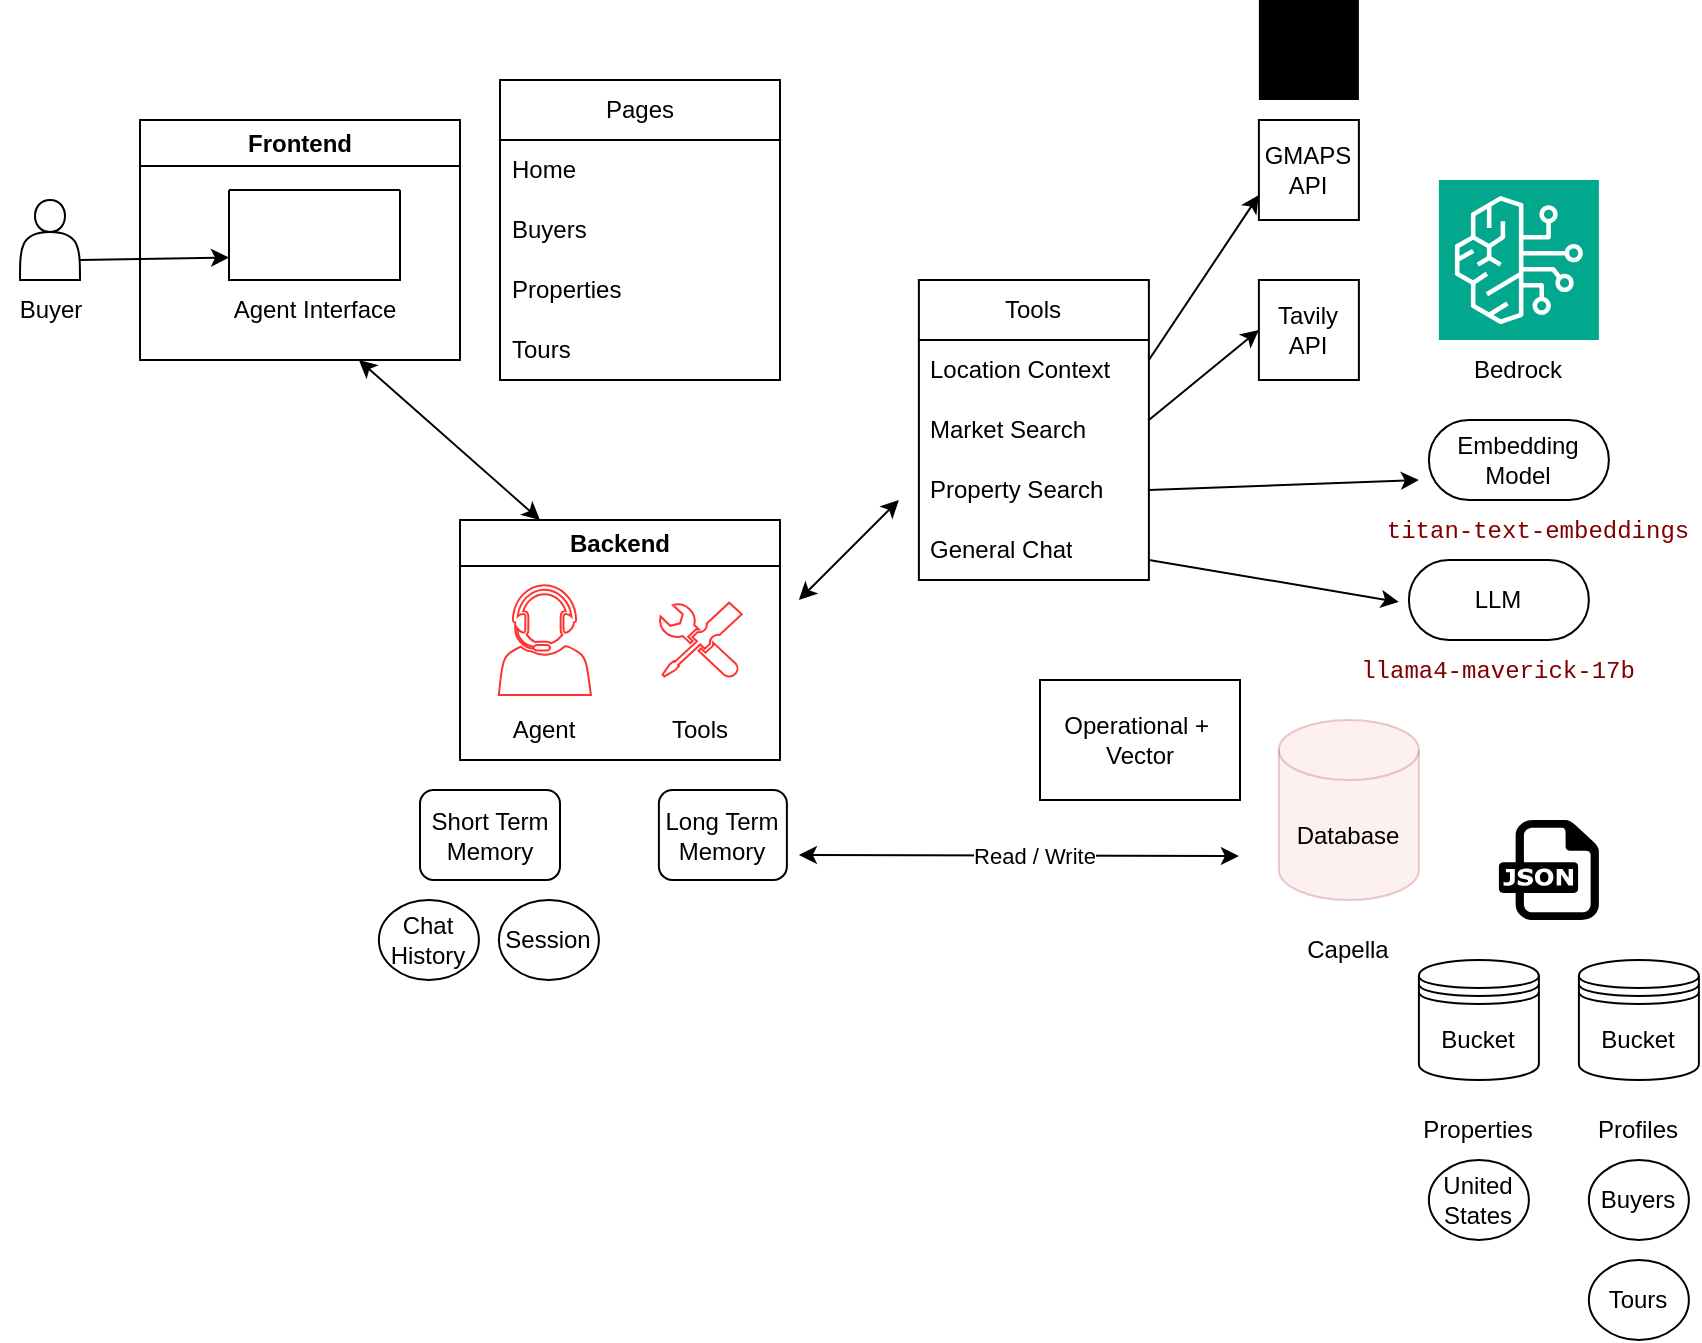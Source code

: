 <mxfile>
    <diagram id="SGWlfGVSpY8E2Pvs61lQ" name="Page-1">
        <mxGraphModel dx="1907" dy="1007" grid="1" gridSize="10" guides="1" tooltips="1" connect="1" arrows="1" fold="1" page="1" pageScale="1" pageWidth="850" pageHeight="1100" math="0" shadow="0">
            <root>
                <mxCell id="0"/>
                <mxCell id="1" parent="0"/>
                <mxCell id="4" value="Capella" style="text;strokeColor=none;align=center;fillColor=none;html=1;verticalAlign=middle;whiteSpace=wrap;rounded=0;" parent="1" vertex="1">
                    <mxGeometry x="684.44" y="500" width="60" height="30" as="geometry"/>
                </mxCell>
                <mxCell id="2" value="Database" style="shape=cylinder3;whiteSpace=wrap;html=1;boundedLbl=1;backgroundOutline=1;size=15;fillColor=#f8cecc;strokeColor=#b85450;opacity=30;" parent="1" vertex="1">
                    <mxGeometry x="679.44" y="400" width="70" height="90" as="geometry"/>
                </mxCell>
                <mxCell id="33" value="Bedrock" style="text;strokeColor=none;align=center;fillColor=none;html=1;verticalAlign=middle;whiteSpace=wrap;rounded=0;" parent="1" vertex="1">
                    <mxGeometry x="769.44" y="210" width="60" height="30" as="geometry"/>
                </mxCell>
                <mxCell id="34" value="" style="sketch=0;points=[[0,0,0],[0.25,0,0],[0.5,0,0],[0.75,0,0],[1,0,0],[0,1,0],[0.25,1,0],[0.5,1,0],[0.75,1,0],[1,1,0],[0,0.25,0],[0,0.5,0],[0,0.75,0],[1,0.25,0],[1,0.5,0],[1,0.75,0]];outlineConnect=0;fontColor=#232F3E;fillColor=#01A88D;strokeColor=#ffffff;dashed=0;verticalLabelPosition=bottom;verticalAlign=top;align=center;html=1;fontSize=12;fontStyle=0;aspect=fixed;shape=mxgraph.aws4.resourceIcon;resIcon=mxgraph.aws4.bedrock;" parent="1" vertex="1">
                    <mxGeometry x="759.44" y="130" width="80" height="80" as="geometry"/>
                </mxCell>
                <mxCell id="40" value="" style="dashed=0;outlineConnect=0;html=1;align=center;labelPosition=center;verticalLabelPosition=bottom;verticalAlign=top;shape=mxgraph.weblogos.json" parent="1" vertex="1">
                    <mxGeometry x="789.44" y="450" width="50" height="50" as="geometry"/>
                </mxCell>
                <mxCell id="43" value="" style="shape=actor;whiteSpace=wrap;html=1;" parent="1" vertex="1">
                    <mxGeometry x="50" y="140" width="30" height="40" as="geometry"/>
                </mxCell>
                <mxCell id="46" value="LLM" style="rounded=1;whiteSpace=wrap;html=1;arcSize=50;" parent="1" vertex="1">
                    <mxGeometry x="744.44" y="320" width="90" height="40" as="geometry"/>
                </mxCell>
                <mxCell id="47" value="&lt;div style=&quot;color: rgb(59, 59, 59); background-color: rgb(255, 255, 255); font-family: Menlo, Monaco, &amp;quot;Courier New&amp;quot;, monospace; line-height: 18px; white-space: pre;&quot;&gt;&lt;span style=&quot;color: rgb(128, 0, 0);&quot;&gt;llama4-maverick-17b&lt;/span&gt;&lt;/div&gt;" style="text;html=1;align=center;verticalAlign=middle;whiteSpace=wrap;rounded=0;" parent="1" vertex="1">
                    <mxGeometry x="759.44" y="360" width="60" height="30" as="geometry"/>
                </mxCell>
                <mxCell id="50" value="Frontend" style="swimlane;whiteSpace=wrap;html=1;" parent="1" vertex="1">
                    <mxGeometry x="110" y="100" width="160" height="120" as="geometry"/>
                </mxCell>
                <mxCell id="51" value="" style="swimlane;startSize=0;" parent="50" vertex="1">
                    <mxGeometry x="44.5" y="35" width="85.5" height="45" as="geometry"/>
                </mxCell>
                <mxCell id="52" value="Agent Interface" style="text;html=1;align=center;verticalAlign=middle;resizable=0;points=[];autosize=1;strokeColor=none;fillColor=none;" parent="50" vertex="1">
                    <mxGeometry x="37.25" y="80" width="100" height="30" as="geometry"/>
                </mxCell>
                <mxCell id="53" value="Buyer" style="text;html=1;align=center;verticalAlign=middle;resizable=0;points=[];autosize=1;strokeColor=none;fillColor=none;" parent="1" vertex="1">
                    <mxGeometry x="40" y="180" width="50" height="30" as="geometry"/>
                </mxCell>
                <mxCell id="55" value="Backend" style="swimlane;whiteSpace=wrap;html=1;" parent="1" vertex="1">
                    <mxGeometry x="270" y="300" width="160" height="120" as="geometry"/>
                </mxCell>
                <mxCell id="77" value="" style="sketch=0;pointerEvents=1;shadow=0;dashed=0;html=1;strokeColor=#FF3333;fillColor=#FFFFFF;labelPosition=center;verticalLabelPosition=bottom;verticalAlign=top;outlineConnect=0;align=center;shape=mxgraph.office.users.call_center_agent;" parent="55" vertex="1">
                    <mxGeometry x="19.44" y="32.5" width="46" height="55" as="geometry"/>
                </mxCell>
                <mxCell id="78" value="Agent" style="text;strokeColor=none;align=center;fillColor=none;html=1;verticalAlign=middle;whiteSpace=wrap;rounded=0;" parent="55" vertex="1">
                    <mxGeometry x="12.44" y="90" width="60" height="30" as="geometry"/>
                </mxCell>
                <mxCell id="82" value="" style="sketch=0;aspect=fixed;pointerEvents=1;shadow=0;dashed=0;html=1;strokeColor=#FF3333;labelPosition=center;verticalLabelPosition=bottom;verticalAlign=top;align=center;fillColor=#FFFFFF;shape=mxgraph.mscae.enterprise.tool;" parent="55" vertex="1">
                    <mxGeometry x="99.44" y="41.36" width="41.44" height="37.29" as="geometry"/>
                </mxCell>
                <mxCell id="139" value="Tools" style="text;strokeColor=none;align=center;fillColor=none;html=1;verticalAlign=middle;whiteSpace=wrap;rounded=0;" vertex="1" parent="55">
                    <mxGeometry x="90.16" y="90" width="60" height="30" as="geometry"/>
                </mxCell>
                <mxCell id="56" value="Embedding Model" style="rounded=1;whiteSpace=wrap;html=1;arcSize=50;" parent="1" vertex="1">
                    <mxGeometry x="754.44" y="250" width="90" height="40" as="geometry"/>
                </mxCell>
                <mxCell id="57" value="&lt;div style=&quot;color: rgb(59, 59, 59); background-color: rgb(255, 255, 255); font-family: Menlo, Monaco, &amp;quot;Courier New&amp;quot;, monospace; line-height: 18px; white-space: pre;&quot;&gt;&lt;span style=&quot;color: rgb(128, 0, 0);&quot;&gt;titan-text-embeddings&lt;/span&gt;&lt;/div&gt;" style="text;html=1;align=center;verticalAlign=middle;whiteSpace=wrap;rounded=0;" parent="1" vertex="1">
                    <mxGeometry x="779.44" y="290" width="60" height="30" as="geometry"/>
                </mxCell>
                <mxCell id="72" value="Bucket" style="shape=datastore;whiteSpace=wrap;html=1;" parent="1" vertex="1">
                    <mxGeometry x="749.44" y="520" width="60" height="60" as="geometry"/>
                </mxCell>
                <mxCell id="73" value="Bucket" style="shape=datastore;whiteSpace=wrap;html=1;" parent="1" vertex="1">
                    <mxGeometry x="829.44" y="520" width="60" height="60" as="geometry"/>
                </mxCell>
                <mxCell id="74" value="Properties" style="text;strokeColor=none;align=center;fillColor=none;html=1;verticalAlign=middle;whiteSpace=wrap;rounded=0;" parent="1" vertex="1">
                    <mxGeometry x="749.44" y="590" width="60" height="30" as="geometry"/>
                </mxCell>
                <mxCell id="75" value="Profiles" style="text;strokeColor=none;align=center;fillColor=none;html=1;verticalAlign=middle;whiteSpace=wrap;rounded=0;" parent="1" vertex="1">
                    <mxGeometry x="829.44" y="590" width="60" height="30" as="geometry"/>
                </mxCell>
                <mxCell id="79" value="" style="endArrow=classic;html=1;entryX=0;entryY=0.75;entryDx=0;entryDy=0;" parent="1" target="51" edge="1">
                    <mxGeometry width="50" height="50" relative="1" as="geometry">
                        <mxPoint x="80" y="170" as="sourcePoint"/>
                        <mxPoint x="194.5" y="170" as="targetPoint"/>
                    </mxGeometry>
                </mxCell>
                <mxCell id="86" value="Tools" style="swimlane;fontStyle=0;childLayout=stackLayout;horizontal=1;startSize=30;horizontalStack=0;resizeParent=1;resizeParentMax=0;resizeLast=0;collapsible=1;marginBottom=0;whiteSpace=wrap;html=1;" parent="1" vertex="1">
                    <mxGeometry x="499.44" y="180" width="115" height="150" as="geometry"/>
                </mxCell>
                <mxCell id="87" value="Location Context" style="text;strokeColor=none;fillColor=none;align=left;verticalAlign=middle;spacingLeft=4;spacingRight=4;overflow=hidden;points=[[0,0.5],[1,0.5]];portConstraint=eastwest;rotatable=0;whiteSpace=wrap;html=1;" parent="86" vertex="1">
                    <mxGeometry y="30" width="115" height="30" as="geometry"/>
                </mxCell>
                <mxCell id="88" value="Market Search" style="text;strokeColor=none;fillColor=none;align=left;verticalAlign=middle;spacingLeft=4;spacingRight=4;overflow=hidden;points=[[0,0.5],[1,0.5]];portConstraint=eastwest;rotatable=0;whiteSpace=wrap;html=1;" parent="86" vertex="1">
                    <mxGeometry y="60" width="115" height="30" as="geometry"/>
                </mxCell>
                <mxCell id="91" value="Property Search" style="text;strokeColor=none;fillColor=none;align=left;verticalAlign=middle;spacingLeft=4;spacingRight=4;overflow=hidden;points=[[0,0.5],[1,0.5]];portConstraint=eastwest;rotatable=0;whiteSpace=wrap;html=1;" vertex="1" parent="86">
                    <mxGeometry y="90" width="115" height="30" as="geometry"/>
                </mxCell>
                <mxCell id="89" value="General Chat" style="text;strokeColor=none;fillColor=none;align=left;verticalAlign=middle;spacingLeft=4;spacingRight=4;overflow=hidden;points=[[0,0.5],[1,0.5]];portConstraint=eastwest;rotatable=0;whiteSpace=wrap;html=1;" parent="86" vertex="1">
                    <mxGeometry y="120" width="115" height="30" as="geometry"/>
                </mxCell>
                <mxCell id="102" value="" style="endArrow=classic;startArrow=classic;html=1;" edge="1" parent="1">
                    <mxGeometry width="50" height="50" relative="1" as="geometry">
                        <mxPoint x="439.44" y="467.5" as="sourcePoint"/>
                        <mxPoint x="659.44" y="468" as="targetPoint"/>
                    </mxGeometry>
                </mxCell>
                <mxCell id="103" value="Read / Write" style="edgeLabel;html=1;align=center;verticalAlign=middle;resizable=0;points=[];" vertex="1" connectable="0" parent="102">
                    <mxGeometry x="0.07" y="-1" relative="1" as="geometry">
                        <mxPoint y="-1" as="offset"/>
                    </mxGeometry>
                </mxCell>
                <mxCell id="104" value="Buyers" style="ellipse;whiteSpace=wrap;html=1;" vertex="1" parent="1">
                    <mxGeometry x="834.44" y="620" width="50" height="40" as="geometry"/>
                </mxCell>
                <mxCell id="105" value="Tours" style="ellipse;whiteSpace=wrap;html=1;" vertex="1" parent="1">
                    <mxGeometry x="834.44" y="670" width="50" height="40" as="geometry"/>
                </mxCell>
                <mxCell id="106" value="United States" style="ellipse;whiteSpace=wrap;html=1;" vertex="1" parent="1">
                    <mxGeometry x="754.44" y="620" width="50" height="40" as="geometry"/>
                </mxCell>
                <mxCell id="109" value="Long Term Memory" style="rounded=1;whiteSpace=wrap;html=1;" vertex="1" parent="1">
                    <mxGeometry x="369.44" y="435" width="64" height="45" as="geometry"/>
                </mxCell>
                <mxCell id="110" value="Short Term Memory" style="rounded=1;whiteSpace=wrap;html=1;" vertex="1" parent="1">
                    <mxGeometry x="250" y="435" width="70" height="45" as="geometry"/>
                </mxCell>
                <mxCell id="112" value="Session" style="ellipse;whiteSpace=wrap;html=1;" vertex="1" parent="1">
                    <mxGeometry x="289.44" y="490" width="50" height="40" as="geometry"/>
                </mxCell>
                <mxCell id="113" value="Chat History" style="ellipse;whiteSpace=wrap;html=1;" vertex="1" parent="1">
                    <mxGeometry x="229.44" y="490" width="50" height="40" as="geometry"/>
                </mxCell>
                <mxCell id="123" value="" style="endArrow=classic;startArrow=classic;html=1;exitX=0.25;exitY=0;exitDx=0;exitDy=0;" edge="1" parent="1" source="55">
                    <mxGeometry width="50" height="50" relative="1" as="geometry">
                        <mxPoint x="169.44" y="270" as="sourcePoint"/>
                        <mxPoint x="219.44" y="220" as="targetPoint"/>
                    </mxGeometry>
                </mxCell>
                <mxCell id="124" value="Pages" style="swimlane;fontStyle=0;childLayout=stackLayout;horizontal=1;startSize=30;horizontalStack=0;resizeParent=1;resizeParentMax=0;resizeLast=0;collapsible=1;marginBottom=0;whiteSpace=wrap;html=1;" vertex="1" parent="1">
                    <mxGeometry x="290" y="80" width="140" height="150" as="geometry"/>
                </mxCell>
                <mxCell id="130" value="Home" style="text;strokeColor=none;fillColor=none;align=left;verticalAlign=middle;spacingLeft=4;spacingRight=4;overflow=hidden;points=[[0,0.5],[1,0.5]];portConstraint=eastwest;rotatable=0;whiteSpace=wrap;html=1;" vertex="1" parent="124">
                    <mxGeometry y="30" width="140" height="30" as="geometry"/>
                </mxCell>
                <mxCell id="131" value="Buyers" style="text;strokeColor=none;fillColor=none;align=left;verticalAlign=middle;spacingLeft=4;spacingRight=4;overflow=hidden;points=[[0,0.5],[1,0.5]];portConstraint=eastwest;rotatable=0;whiteSpace=wrap;html=1;" vertex="1" parent="124">
                    <mxGeometry y="60" width="140" height="30" as="geometry"/>
                </mxCell>
                <mxCell id="128" value="Properties" style="text;strokeColor=none;fillColor=none;align=left;verticalAlign=middle;spacingLeft=4;spacingRight=4;overflow=hidden;points=[[0,0.5],[1,0.5]];portConstraint=eastwest;rotatable=0;whiteSpace=wrap;html=1;" vertex="1" parent="124">
                    <mxGeometry y="90" width="140" height="30" as="geometry"/>
                </mxCell>
                <mxCell id="127" value="Tours" style="text;strokeColor=none;fillColor=none;align=left;verticalAlign=middle;spacingLeft=4;spacingRight=4;overflow=hidden;points=[[0,0.5],[1,0.5]];portConstraint=eastwest;rotatable=0;whiteSpace=wrap;html=1;" vertex="1" parent="124">
                    <mxGeometry y="120" width="140" height="30" as="geometry"/>
                </mxCell>
                <mxCell id="141" value="" style="endArrow=classic;startArrow=classic;html=1;" edge="1" parent="1">
                    <mxGeometry width="50" height="50" relative="1" as="geometry">
                        <mxPoint x="439.44" y="340" as="sourcePoint"/>
                        <mxPoint x="489.44" y="290" as="targetPoint"/>
                    </mxGeometry>
                </mxCell>
                <mxCell id="142" value="" style="endArrow=classic;html=1;exitX=1;exitY=0.5;exitDx=0;exitDy=0;" edge="1" parent="1" source="91">
                    <mxGeometry width="50" height="50" relative="1" as="geometry">
                        <mxPoint x="619.44" y="280" as="sourcePoint"/>
                        <mxPoint x="749.44" y="280" as="targetPoint"/>
                    </mxGeometry>
                </mxCell>
                <mxCell id="144" value="" style="endArrow=classic;html=1;" edge="1" parent="1">
                    <mxGeometry width="50" height="50" relative="1" as="geometry">
                        <mxPoint x="614.44" y="320" as="sourcePoint"/>
                        <mxPoint x="739.44" y="341" as="targetPoint"/>
                    </mxGeometry>
                </mxCell>
                <mxCell id="145" value="Tavily API" style="whiteSpace=wrap;html=1;aspect=fixed;" vertex="1" parent="1">
                    <mxGeometry x="669.44" y="180" width="50" height="50" as="geometry"/>
                </mxCell>
                <mxCell id="146" value="GMAPS&lt;div&gt;API&lt;/div&gt;" style="whiteSpace=wrap;html=1;aspect=fixed;" vertex="1" parent="1">
                    <mxGeometry x="669.44" y="100" width="50" height="50" as="geometry"/>
                </mxCell>
                <mxCell id="147" value="" style="endArrow=classic;html=1;entryX=0;entryY=0.75;entryDx=0;entryDy=0;" edge="1" parent="1" target="146">
                    <mxGeometry width="50" height="50" relative="1" as="geometry">
                        <mxPoint x="614.44" y="220" as="sourcePoint"/>
                        <mxPoint x="659.44" y="140" as="targetPoint"/>
                    </mxGeometry>
                </mxCell>
                <mxCell id="148" value="" style="endArrow=classic;html=1;entryX=0;entryY=0.5;entryDx=0;entryDy=0;" edge="1" parent="1" target="145">
                    <mxGeometry width="50" height="50" relative="1" as="geometry">
                        <mxPoint x="614.44" y="250" as="sourcePoint"/>
                        <mxPoint x="664.44" y="210" as="targetPoint"/>
                    </mxGeometry>
                </mxCell>
                <mxCell id="149" value="" style="sketch=0;verticalLabelPosition=bottom;sketch=0;aspect=fixed;html=1;verticalAlign=top;strokeColor=none;fillColor=#000000;align=center;outlineConnect=0;pointerEvents=1;shape=mxgraph.citrix2.authentication_google;" vertex="1" parent="1">
                    <mxGeometry x="669.44" y="40" width="50" height="50" as="geometry"/>
                </mxCell>
                <mxCell id="151" value="Operational +&amp;nbsp;&lt;div&gt;Vector&lt;/div&gt;" style="rounded=0;whiteSpace=wrap;html=1;" vertex="1" parent="1">
                    <mxGeometry x="560" y="380" width="100" height="60" as="geometry"/>
                </mxCell>
            </root>
        </mxGraphModel>
    </diagram>
</mxfile>